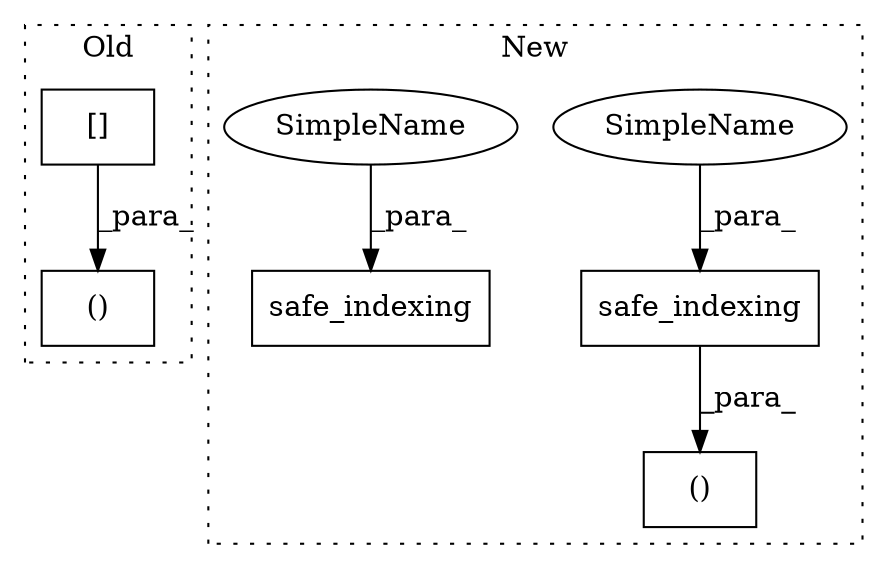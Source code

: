 digraph G {
subgraph cluster0 {
1 [label="[]" a="2" s="1041,1050" l="8,1" shape="box"];
4 [label="()" a="106" s="1027" l="24" shape="box"];
label = "Old";
style="dotted";
}
subgraph cluster1 {
2 [label="safe_indexing" a="32" s="2129,2154" l="14,1" shape="box"];
3 [label="()" a="106" s="2105" l="50" shape="box"];
5 [label="safe_indexing" a="32" s="2223,2248" l="14,1" shape="box"];
6 [label="SimpleName" a="42" s="2145" l="9" shape="ellipse"];
7 [label="SimpleName" a="42" s="2239" l="9" shape="ellipse"];
label = "New";
style="dotted";
}
1 -> 4 [label="_para_"];
2 -> 3 [label="_para_"];
6 -> 2 [label="_para_"];
7 -> 5 [label="_para_"];
}